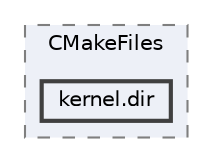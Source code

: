 digraph "build/zephyr/kernel/CMakeFiles/kernel.dir"
{
 // LATEX_PDF_SIZE
  bgcolor="transparent";
  edge [fontname=Helvetica,fontsize=10,labelfontname=Helvetica,labelfontsize=10];
  node [fontname=Helvetica,fontsize=10,shape=box,height=0.2,width=0.4];
  compound=true
  subgraph clusterdir_6dda2d4a3c3d76a0f2f718daf8ca4680 {
    graph [ bgcolor="#edf0f7", pencolor="grey50", label="CMakeFiles", fontname=Helvetica,fontsize=10 style="filled,dashed", URL="dir_6dda2d4a3c3d76a0f2f718daf8ca4680.html",tooltip=""]
  dir_76340bea3a5c31378a405a27840a222b [label="kernel.dir", fillcolor="#edf0f7", color="grey25", style="filled,bold", URL="dir_76340bea3a5c31378a405a27840a222b.html",tooltip=""];
  }
}
